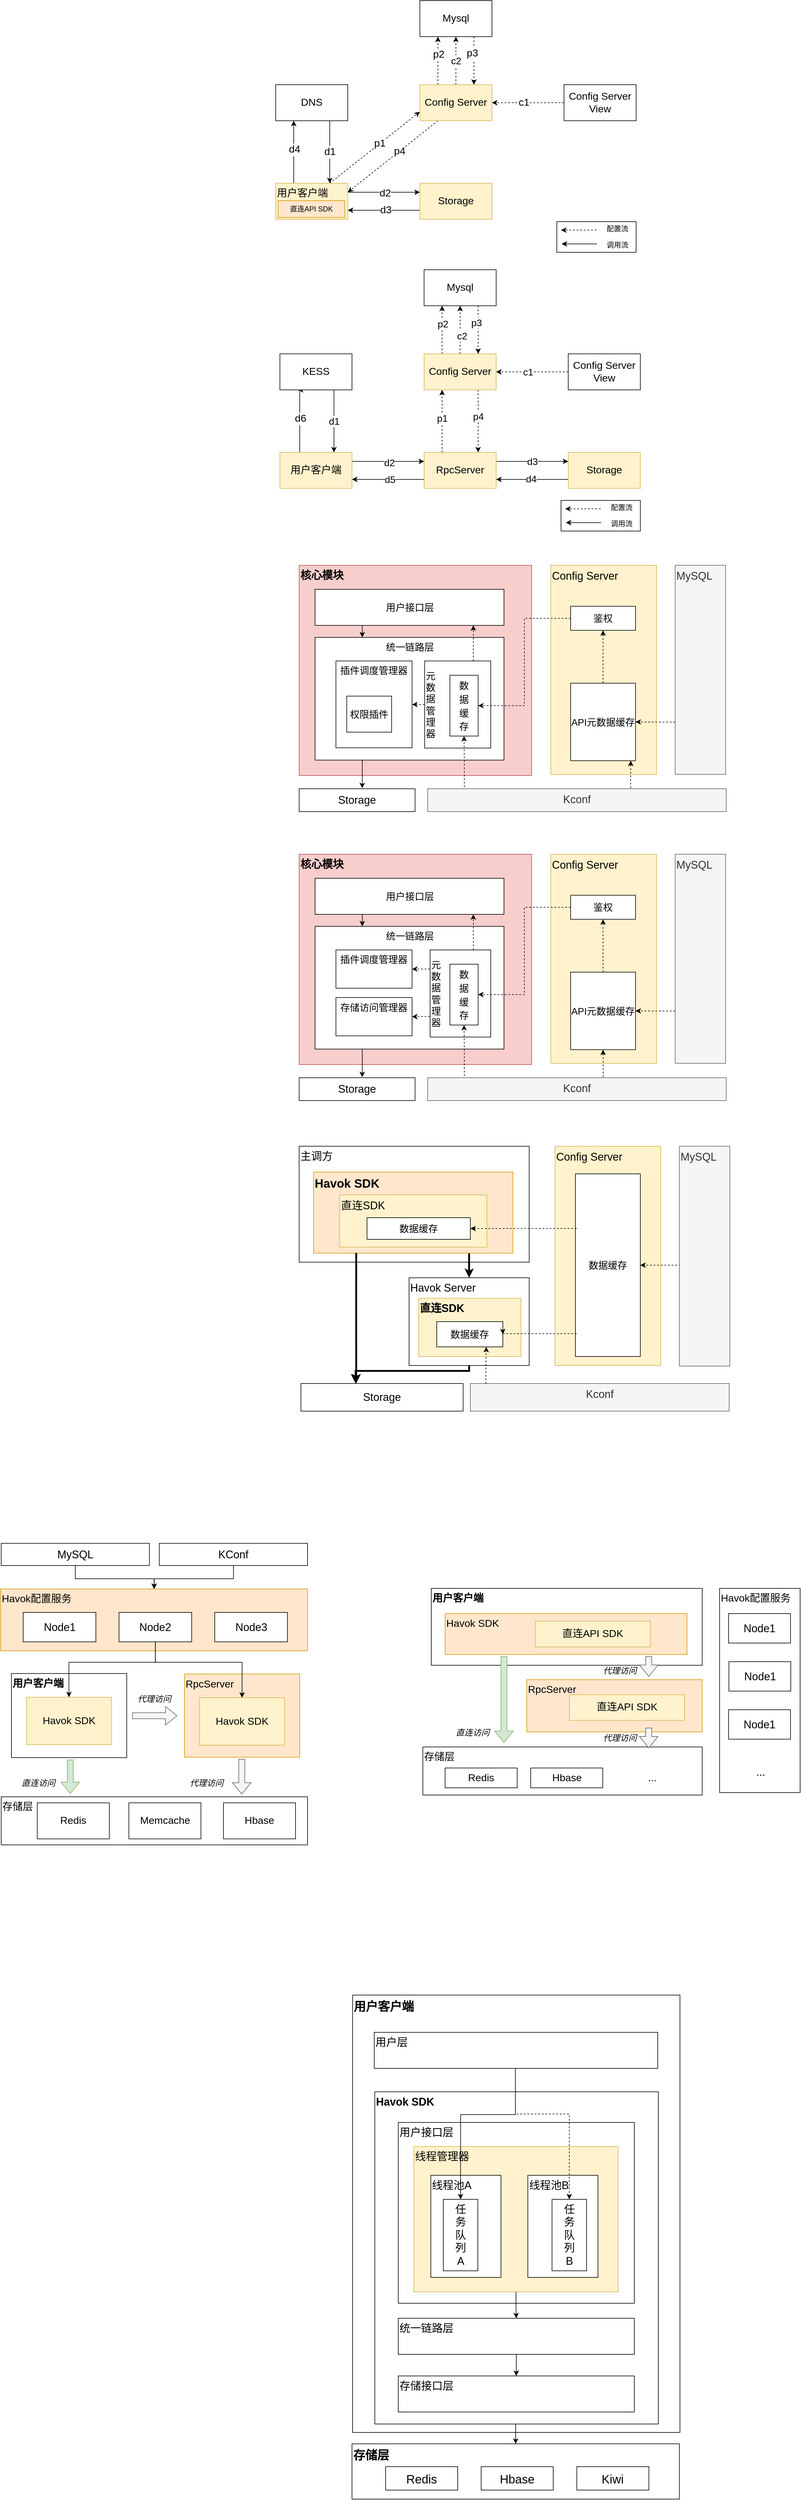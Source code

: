 <mxfile version="17.4.6" type="github">
  <diagram id="6a731a19-8d31-9384-78a2-239565b7b9f0" name="Page-1">
    <mxGraphModel dx="2327" dy="905" grid="0" gridSize="10" guides="1" tooltips="1" connect="1" arrows="1" fold="1" page="0" pageScale="1" pageWidth="1169" pageHeight="827" background="none" math="0" shadow="0">
      <root>
        <mxCell id="0" />
        <mxCell id="1" parent="0" />
        <mxCell id="6o36U2D6VR-3sPyrgqZQ-185" value="用户客户端" style="rounded=0;whiteSpace=wrap;html=1;fontSize=20;verticalAlign=top;fontStyle=1;align=left;" vertex="1" parent="1">
          <mxGeometry x="134" y="3327" width="545" height="728" as="geometry" />
        </mxCell>
        <mxCell id="6o36U2D6VR-3sPyrgqZQ-184" style="edgeStyle=orthogonalEdgeStyle;rounded=0;orthogonalLoop=1;jettySize=auto;html=1;exitX=0.5;exitY=1;exitDx=0;exitDy=0;entryX=0.5;entryY=0;entryDx=0;entryDy=0;fontSize=18;strokeWidth=1;" edge="1" parent="1" source="6o36U2D6VR-3sPyrgqZQ-182" target="6o36U2D6VR-3sPyrgqZQ-183">
          <mxGeometry relative="1" as="geometry" />
        </mxCell>
        <mxCell id="6o36U2D6VR-3sPyrgqZQ-182" value="&lt;b&gt;Havok SDK&lt;/b&gt;" style="rounded=0;whiteSpace=wrap;html=1;fontSize=18;verticalAlign=top;align=left;" vertex="1" parent="1">
          <mxGeometry x="171" y="3488" width="472" height="553" as="geometry" />
        </mxCell>
        <mxCell id="6o36U2D6VR-3sPyrgqZQ-162" value="用户接口层" style="rounded=0;whiteSpace=wrap;html=1;fontSize=18;verticalAlign=top;align=left;" vertex="1" parent="1">
          <mxGeometry x="210" y="3539" width="393" height="301" as="geometry" />
        </mxCell>
        <mxCell id="6o36U2D6VR-3sPyrgqZQ-83" value="主调方" style="rounded=0;whiteSpace=wrap;html=1;fontSize=18;align=left;verticalAlign=top;" vertex="1" parent="1">
          <mxGeometry x="45" y="1914" width="383" height="193" as="geometry" />
        </mxCell>
        <mxCell id="ny1TaBV2R8IBMffitDcm-5" value="" style="rounded=0;whiteSpace=wrap;html=1;" parent="1" vertex="1">
          <mxGeometry x="481" y="839" width="132" height="51" as="geometry" />
        </mxCell>
        <mxCell id="wBIS5orwxucfIh2n_rTm-1786" style="edgeStyle=orthogonalEdgeStyle;rounded=0;orthogonalLoop=1;jettySize=auto;html=1;exitX=0.25;exitY=0;exitDx=0;exitDy=0;entryX=0.25;entryY=1;entryDx=0;entryDy=0;fontSize=17;" parent="1" source="wBIS5orwxucfIh2n_rTm-1779" target="wBIS5orwxucfIh2n_rTm-1780" edge="1">
          <mxGeometry relative="1" as="geometry" />
        </mxCell>
        <mxCell id="wBIS5orwxucfIh2n_rTm-1798" value="d4" style="edgeLabel;html=1;align=center;verticalAlign=middle;resizable=0;points=[];fontSize=17;" parent="wBIS5orwxucfIh2n_rTm-1786" vertex="1" connectable="0">
          <mxGeometry x="0.077" y="-1" relative="1" as="geometry">
            <mxPoint as="offset" />
          </mxGeometry>
        </mxCell>
        <mxCell id="wBIS5orwxucfIh2n_rTm-1788" style="edgeStyle=orthogonalEdgeStyle;rounded=0;orthogonalLoop=1;jettySize=auto;html=1;exitX=1;exitY=0.25;exitDx=0;exitDy=0;entryX=0;entryY=0.25;entryDx=0;entryDy=0;fontSize=17;" parent="1" source="wBIS5orwxucfIh2n_rTm-1779" target="wBIS5orwxucfIh2n_rTm-1782" edge="1">
          <mxGeometry relative="1" as="geometry" />
        </mxCell>
        <mxCell id="wBIS5orwxucfIh2n_rTm-1804" value="d2" style="edgeLabel;html=1;align=center;verticalAlign=middle;resizable=0;points=[];fontSize=17;" parent="wBIS5orwxucfIh2n_rTm-1788" vertex="1" connectable="0">
          <mxGeometry x="0.033" y="-2" relative="1" as="geometry">
            <mxPoint as="offset" />
          </mxGeometry>
        </mxCell>
        <mxCell id="wBIS5orwxucfIh2n_rTm-1790" style="rounded=0;orthogonalLoop=1;jettySize=auto;html=1;exitX=0.75;exitY=0;exitDx=0;exitDy=0;entryX=0;entryY=0.75;entryDx=0;entryDy=0;fontSize=17;dashed=1;" parent="1" source="wBIS5orwxucfIh2n_rTm-1779" target="wBIS5orwxucfIh2n_rTm-1781" edge="1">
          <mxGeometry relative="1" as="geometry" />
        </mxCell>
        <mxCell id="wBIS5orwxucfIh2n_rTm-1799" value="p1" style="edgeLabel;html=1;align=center;verticalAlign=middle;resizable=0;points=[];fontSize=17;" parent="wBIS5orwxucfIh2n_rTm-1790" vertex="1" connectable="0">
          <mxGeometry x="0.108" relative="1" as="geometry">
            <mxPoint as="offset" />
          </mxGeometry>
        </mxCell>
        <mxCell id="wBIS5orwxucfIh2n_rTm-1779" value="用户客户端" style="rounded=0;whiteSpace=wrap;html=1;fontSize=17;fillColor=#fff2cc;strokeColor=#d6b656;verticalAlign=top;align=left;" parent="1" vertex="1">
          <mxGeometry x="6" y="311" width="120" height="60" as="geometry" />
        </mxCell>
        <mxCell id="wBIS5orwxucfIh2n_rTm-1793" value="d1" style="edgeStyle=none;rounded=0;orthogonalLoop=1;jettySize=auto;html=1;exitX=0.75;exitY=1;exitDx=0;exitDy=0;entryX=0.75;entryY=0;entryDx=0;entryDy=0;fontSize=17;" parent="1" source="wBIS5orwxucfIh2n_rTm-1780" target="wBIS5orwxucfIh2n_rTm-1779" edge="1">
          <mxGeometry relative="1" as="geometry" />
        </mxCell>
        <mxCell id="wBIS5orwxucfIh2n_rTm-1780" value="DNS" style="rounded=0;whiteSpace=wrap;html=1;fontSize=17;" parent="1" vertex="1">
          <mxGeometry x="6" y="147" width="120" height="60" as="geometry" />
        </mxCell>
        <mxCell id="wBIS5orwxucfIh2n_rTm-1791" style="edgeStyle=none;rounded=0;orthogonalLoop=1;jettySize=auto;html=1;exitX=0.25;exitY=1;exitDx=0;exitDy=0;entryX=1;entryY=0.25;entryDx=0;entryDy=0;fontSize=17;dashed=1;" parent="1" source="wBIS5orwxucfIh2n_rTm-1781" target="wBIS5orwxucfIh2n_rTm-1779" edge="1">
          <mxGeometry relative="1" as="geometry" />
        </mxCell>
        <mxCell id="wBIS5orwxucfIh2n_rTm-1803" value="p4" style="edgeLabel;html=1;align=center;verticalAlign=middle;resizable=0;points=[];fontSize=17;" parent="wBIS5orwxucfIh2n_rTm-1791" vertex="1" connectable="0">
          <mxGeometry x="-0.137" relative="1" as="geometry">
            <mxPoint y="-1" as="offset" />
          </mxGeometry>
        </mxCell>
        <mxCell id="wBIS5orwxucfIh2n_rTm-1794" style="edgeStyle=none;rounded=0;orthogonalLoop=1;jettySize=auto;html=1;exitX=0.25;exitY=0;exitDx=0;exitDy=0;entryX=0.25;entryY=1;entryDx=0;entryDy=0;fontSize=17;dashed=1;" parent="1" source="wBIS5orwxucfIh2n_rTm-1781" target="wBIS5orwxucfIh2n_rTm-1784" edge="1">
          <mxGeometry relative="1" as="geometry" />
        </mxCell>
        <mxCell id="wBIS5orwxucfIh2n_rTm-1801" value="p2" style="edgeLabel;html=1;align=center;verticalAlign=middle;resizable=0;points=[];fontSize=17;" parent="wBIS5orwxucfIh2n_rTm-1794" vertex="1" connectable="0">
          <mxGeometry x="0.25" y="-1" relative="1" as="geometry">
            <mxPoint as="offset" />
          </mxGeometry>
        </mxCell>
        <mxCell id="ny1TaBV2R8IBMffitDcm-15" value="c2" style="edgeStyle=orthogonalEdgeStyle;rounded=0;orthogonalLoop=1;jettySize=auto;html=1;entryX=0.5;entryY=1;entryDx=0;entryDy=0;dashed=1;fontSize=16;strokeColor=#000000;" parent="1" source="wBIS5orwxucfIh2n_rTm-1781" target="wBIS5orwxucfIh2n_rTm-1784" edge="1">
          <mxGeometry relative="1" as="geometry">
            <Array as="points">
              <mxPoint x="306" y="99" />
              <mxPoint x="306" y="99" />
            </Array>
          </mxGeometry>
        </mxCell>
        <mxCell id="wBIS5orwxucfIh2n_rTm-1781" value="Config Server" style="rounded=0;whiteSpace=wrap;html=1;fontSize=17;fillColor=#fff2cc;strokeColor=#d6b656;" parent="1" vertex="1">
          <mxGeometry x="246" y="147" width="120" height="60" as="geometry" />
        </mxCell>
        <mxCell id="wBIS5orwxucfIh2n_rTm-1789" style="edgeStyle=orthogonalEdgeStyle;rounded=0;orthogonalLoop=1;jettySize=auto;html=1;exitX=0;exitY=0.75;exitDx=0;exitDy=0;entryX=1;entryY=0.75;entryDx=0;entryDy=0;fontSize=17;" parent="1" source="wBIS5orwxucfIh2n_rTm-1782" target="wBIS5orwxucfIh2n_rTm-1779" edge="1">
          <mxGeometry relative="1" as="geometry" />
        </mxCell>
        <mxCell id="wBIS5orwxucfIh2n_rTm-1805" value="d3" style="edgeLabel;html=1;align=center;verticalAlign=middle;resizable=0;points=[];fontSize=17;" parent="wBIS5orwxucfIh2n_rTm-1789" vertex="1" connectable="0">
          <mxGeometry x="-0.05" relative="1" as="geometry">
            <mxPoint as="offset" />
          </mxGeometry>
        </mxCell>
        <mxCell id="wBIS5orwxucfIh2n_rTm-1782" value="Storage" style="rounded=0;whiteSpace=wrap;html=1;fontSize=17;fillColor=#fff2cc;strokeColor=#d6b656;" parent="1" vertex="1">
          <mxGeometry x="246" y="311" width="120" height="60" as="geometry" />
        </mxCell>
        <mxCell id="wBIS5orwxucfIh2n_rTm-1797" style="edgeStyle=none;rounded=0;orthogonalLoop=1;jettySize=auto;html=1;exitX=0;exitY=0.5;exitDx=0;exitDy=0;entryX=1;entryY=0.5;entryDx=0;entryDy=0;fontSize=17;dashed=1;" parent="1" source="wBIS5orwxucfIh2n_rTm-1783" target="wBIS5orwxucfIh2n_rTm-1781" edge="1">
          <mxGeometry relative="1" as="geometry" />
        </mxCell>
        <mxCell id="wBIS5orwxucfIh2n_rTm-1807" value="c1" style="edgeLabel;html=1;align=center;verticalAlign=middle;resizable=0;points=[];fontSize=17;" parent="wBIS5orwxucfIh2n_rTm-1797" vertex="1" connectable="0">
          <mxGeometry x="0.117" relative="1" as="geometry">
            <mxPoint as="offset" />
          </mxGeometry>
        </mxCell>
        <mxCell id="wBIS5orwxucfIh2n_rTm-1783" value="Config Server View" style="rounded=0;whiteSpace=wrap;html=1;fontSize=17;" parent="1" vertex="1">
          <mxGeometry x="486" y="147" width="120" height="60" as="geometry" />
        </mxCell>
        <mxCell id="wBIS5orwxucfIh2n_rTm-1795" style="edgeStyle=none;rounded=0;orthogonalLoop=1;jettySize=auto;html=1;exitX=0.75;exitY=1;exitDx=0;exitDy=0;entryX=0.75;entryY=0;entryDx=0;entryDy=0;fontSize=17;dashed=1;" parent="1" source="wBIS5orwxucfIh2n_rTm-1784" target="wBIS5orwxucfIh2n_rTm-1781" edge="1">
          <mxGeometry relative="1" as="geometry" />
        </mxCell>
        <mxCell id="wBIS5orwxucfIh2n_rTm-1802" value="p3" style="edgeLabel;html=1;align=center;verticalAlign=middle;resizable=0;points=[];fontSize=17;" parent="wBIS5orwxucfIh2n_rTm-1795" vertex="1" connectable="0">
          <mxGeometry x="-0.3" y="-3" relative="1" as="geometry">
            <mxPoint as="offset" />
          </mxGeometry>
        </mxCell>
        <mxCell id="wBIS5orwxucfIh2n_rTm-1784" value="Mysql" style="rounded=0;whiteSpace=wrap;html=1;fontSize=17;" parent="1" vertex="1">
          <mxGeometry x="246" y="7" width="120" height="60" as="geometry" />
        </mxCell>
        <mxCell id="wBIS5orwxucfIh2n_rTm-1808" style="edgeStyle=orthogonalEdgeStyle;rounded=0;orthogonalLoop=1;jettySize=auto;html=1;exitX=0.25;exitY=0;exitDx=0;exitDy=0;entryX=0.25;entryY=1;entryDx=0;entryDy=0;fontSize=17;" parent="1" source="wBIS5orwxucfIh2n_rTm-1814" target="wBIS5orwxucfIh2n_rTm-1816" edge="1">
          <mxGeometry relative="1" as="geometry">
            <Array as="points">
              <mxPoint x="46" y="759" />
              <mxPoint x="46" y="655" />
            </Array>
          </mxGeometry>
        </mxCell>
        <mxCell id="wBIS5orwxucfIh2n_rTm-1809" value="d6" style="edgeLabel;html=1;align=center;verticalAlign=middle;resizable=0;points=[];fontSize=17;" parent="wBIS5orwxucfIh2n_rTm-1808" vertex="1" connectable="0">
          <mxGeometry x="0.077" y="-1" relative="1" as="geometry">
            <mxPoint as="offset" />
          </mxGeometry>
        </mxCell>
        <mxCell id="wBIS5orwxucfIh2n_rTm-1810" style="edgeStyle=orthogonalEdgeStyle;rounded=0;orthogonalLoop=1;jettySize=auto;html=1;exitX=1;exitY=0.25;exitDx=0;exitDy=0;entryX=0;entryY=0.25;entryDx=0;entryDy=0;fontSize=17;" parent="1" source="wBIS5orwxucfIh2n_rTm-1814" target="wBIS5orwxucfIh2n_rTm-1824" edge="1">
          <mxGeometry relative="1" as="geometry" />
        </mxCell>
        <mxCell id="wBIS5orwxucfIh2n_rTm-1811" value="d2" style="edgeLabel;html=1;align=center;verticalAlign=middle;resizable=0;points=[];fontSize=16;" parent="wBIS5orwxucfIh2n_rTm-1810" vertex="1" connectable="0">
          <mxGeometry x="0.033" y="-2" relative="1" as="geometry">
            <mxPoint as="offset" />
          </mxGeometry>
        </mxCell>
        <mxCell id="wBIS5orwxucfIh2n_rTm-1812" style="rounded=0;orthogonalLoop=1;jettySize=auto;html=1;exitX=0.25;exitY=0;exitDx=0;exitDy=0;entryX=0.25;entryY=1;entryDx=0;entryDy=0;fontSize=17;dashed=1;" parent="1" source="wBIS5orwxucfIh2n_rTm-1824" target="wBIS5orwxucfIh2n_rTm-1821" edge="1">
          <mxGeometry relative="1" as="geometry" />
        </mxCell>
        <mxCell id="wBIS5orwxucfIh2n_rTm-1813" value="p1" style="edgeLabel;html=1;align=center;verticalAlign=middle;resizable=0;points=[];fontSize=16;" parent="wBIS5orwxucfIh2n_rTm-1812" vertex="1" connectable="0">
          <mxGeometry x="0.108" relative="1" as="geometry">
            <mxPoint as="offset" />
          </mxGeometry>
        </mxCell>
        <mxCell id="wBIS5orwxucfIh2n_rTm-1814" value="用户客户端" style="rounded=0;whiteSpace=wrap;html=1;fontSize=17;fillColor=#fff2cc;strokeColor=#d6b656;" parent="1" vertex="1">
          <mxGeometry x="13" y="759" width="120" height="60" as="geometry" />
        </mxCell>
        <mxCell id="wBIS5orwxucfIh2n_rTm-1815" value="d1" style="edgeStyle=none;rounded=0;orthogonalLoop=1;jettySize=auto;html=1;exitX=0.75;exitY=1;exitDx=0;exitDy=0;entryX=0.75;entryY=0;entryDx=0;entryDy=0;fontSize=16;" parent="1" source="wBIS5orwxucfIh2n_rTm-1816" target="wBIS5orwxucfIh2n_rTm-1814" edge="1">
          <mxGeometry relative="1" as="geometry" />
        </mxCell>
        <mxCell id="wBIS5orwxucfIh2n_rTm-1816" value="KESS" style="rounded=0;whiteSpace=wrap;html=1;fontSize=17;" parent="1" vertex="1">
          <mxGeometry x="13" y="595" width="120" height="60" as="geometry" />
        </mxCell>
        <mxCell id="wBIS5orwxucfIh2n_rTm-1817" style="edgeStyle=none;rounded=0;orthogonalLoop=1;jettySize=auto;html=1;exitX=0.75;exitY=1;exitDx=0;exitDy=0;entryX=0.75;entryY=0;entryDx=0;entryDy=0;fontSize=17;dashed=1;" parent="1" source="wBIS5orwxucfIh2n_rTm-1821" target="wBIS5orwxucfIh2n_rTm-1824" edge="1">
          <mxGeometry relative="1" as="geometry" />
        </mxCell>
        <mxCell id="wBIS5orwxucfIh2n_rTm-1818" value="p4" style="edgeLabel;html=1;align=center;verticalAlign=middle;resizable=0;points=[];fontSize=16;" parent="wBIS5orwxucfIh2n_rTm-1817" vertex="1" connectable="0">
          <mxGeometry x="-0.137" relative="1" as="geometry">
            <mxPoint y="-1" as="offset" />
          </mxGeometry>
        </mxCell>
        <mxCell id="wBIS5orwxucfIh2n_rTm-1819" style="edgeStyle=none;rounded=0;orthogonalLoop=1;jettySize=auto;html=1;exitX=0.25;exitY=0;exitDx=0;exitDy=0;entryX=0.25;entryY=1;entryDx=0;entryDy=0;fontSize=17;fillColor=#0050ef;strokeColor=#000000;dashed=1;" parent="1" source="wBIS5orwxucfIh2n_rTm-1821" target="wBIS5orwxucfIh2n_rTm-1830" edge="1">
          <mxGeometry relative="1" as="geometry" />
        </mxCell>
        <mxCell id="wBIS5orwxucfIh2n_rTm-1820" value="p2" style="edgeLabel;html=1;align=center;verticalAlign=middle;resizable=0;points=[];fontSize=16;" parent="wBIS5orwxucfIh2n_rTm-1819" vertex="1" connectable="0">
          <mxGeometry x="0.25" y="-1" relative="1" as="geometry">
            <mxPoint as="offset" />
          </mxGeometry>
        </mxCell>
        <mxCell id="ny1TaBV2R8IBMffitDcm-13" style="edgeStyle=orthogonalEdgeStyle;rounded=0;orthogonalLoop=1;jettySize=auto;html=1;entryX=0.5;entryY=1;entryDx=0;entryDy=0;dashed=1;fontSize=16;strokeColor=#000000;" parent="1" source="wBIS5orwxucfIh2n_rTm-1821" target="wBIS5orwxucfIh2n_rTm-1830" edge="1">
          <mxGeometry relative="1" as="geometry" />
        </mxCell>
        <mxCell id="ny1TaBV2R8IBMffitDcm-14" value="c2" style="edgeLabel;html=1;align=center;verticalAlign=middle;resizable=0;points=[];fontSize=16;" parent="ny1TaBV2R8IBMffitDcm-13" vertex="1" connectable="0">
          <mxGeometry x="-0.212" y="-3" relative="1" as="geometry">
            <mxPoint y="1" as="offset" />
          </mxGeometry>
        </mxCell>
        <mxCell id="wBIS5orwxucfIh2n_rTm-1821" value="Config Server" style="rounded=0;whiteSpace=wrap;html=1;fontSize=17;fillColor=#fff2cc;strokeColor=#d6b656;" parent="1" vertex="1">
          <mxGeometry x="253" y="595" width="120" height="60" as="geometry" />
        </mxCell>
        <mxCell id="wBIS5orwxucfIh2n_rTm-1822" style="edgeStyle=orthogonalEdgeStyle;rounded=0;orthogonalLoop=1;jettySize=auto;html=1;exitX=0;exitY=0.75;exitDx=0;exitDy=0;entryX=1;entryY=0.75;entryDx=0;entryDy=0;fontSize=17;" parent="1" source="wBIS5orwxucfIh2n_rTm-1824" target="wBIS5orwxucfIh2n_rTm-1814" edge="1">
          <mxGeometry relative="1" as="geometry" />
        </mxCell>
        <mxCell id="wBIS5orwxucfIh2n_rTm-1823" value="d5" style="edgeLabel;html=1;align=center;verticalAlign=middle;resizable=0;points=[];fontSize=16;" parent="wBIS5orwxucfIh2n_rTm-1822" vertex="1" connectable="0">
          <mxGeometry x="-0.05" relative="1" as="geometry">
            <mxPoint as="offset" />
          </mxGeometry>
        </mxCell>
        <mxCell id="wBIS5orwxucfIh2n_rTm-1832" value="d3" style="edgeStyle=none;rounded=0;orthogonalLoop=1;jettySize=auto;html=1;exitX=1;exitY=0.25;exitDx=0;exitDy=0;entryX=0;entryY=0.25;entryDx=0;entryDy=0;fontSize=16;" parent="1" source="wBIS5orwxucfIh2n_rTm-1824" target="wBIS5orwxucfIh2n_rTm-1831" edge="1">
          <mxGeometry relative="1" as="geometry" />
        </mxCell>
        <mxCell id="wBIS5orwxucfIh2n_rTm-1824" value="RpcServer" style="rounded=0;whiteSpace=wrap;html=1;fontSize=17;fillColor=#fff2cc;strokeColor=#d6b656;" parent="1" vertex="1">
          <mxGeometry x="253" y="759" width="120" height="60" as="geometry" />
        </mxCell>
        <mxCell id="wBIS5orwxucfIh2n_rTm-1825" style="edgeStyle=none;rounded=0;orthogonalLoop=1;jettySize=auto;html=1;exitX=0;exitY=0.5;exitDx=0;exitDy=0;entryX=1;entryY=0.5;entryDx=0;entryDy=0;fontSize=17;dashed=1;" parent="1" source="wBIS5orwxucfIh2n_rTm-1827" target="wBIS5orwxucfIh2n_rTm-1821" edge="1">
          <mxGeometry relative="1" as="geometry" />
        </mxCell>
        <mxCell id="wBIS5orwxucfIh2n_rTm-1826" value="c1" style="edgeLabel;html=1;align=center;verticalAlign=middle;resizable=0;points=[];fontSize=16;" parent="wBIS5orwxucfIh2n_rTm-1825" vertex="1" connectable="0">
          <mxGeometry x="0.117" relative="1" as="geometry">
            <mxPoint as="offset" />
          </mxGeometry>
        </mxCell>
        <mxCell id="wBIS5orwxucfIh2n_rTm-1827" value="Config Server View" style="rounded=0;whiteSpace=wrap;html=1;fontSize=17;" parent="1" vertex="1">
          <mxGeometry x="493" y="595" width="120" height="60" as="geometry" />
        </mxCell>
        <mxCell id="wBIS5orwxucfIh2n_rTm-1828" style="edgeStyle=none;rounded=0;orthogonalLoop=1;jettySize=auto;html=1;exitX=0.75;exitY=1;exitDx=0;exitDy=0;entryX=0.75;entryY=0;entryDx=0;entryDy=0;fontSize=17;dashed=1;" parent="1" source="wBIS5orwxucfIh2n_rTm-1830" target="wBIS5orwxucfIh2n_rTm-1821" edge="1">
          <mxGeometry relative="1" as="geometry" />
        </mxCell>
        <mxCell id="wBIS5orwxucfIh2n_rTm-1829" value="p3" style="edgeLabel;html=1;align=center;verticalAlign=middle;resizable=0;points=[];fontSize=16;" parent="wBIS5orwxucfIh2n_rTm-1828" vertex="1" connectable="0">
          <mxGeometry x="-0.3" y="-3" relative="1" as="geometry">
            <mxPoint as="offset" />
          </mxGeometry>
        </mxCell>
        <mxCell id="wBIS5orwxucfIh2n_rTm-1830" value="Mysql" style="rounded=0;whiteSpace=wrap;html=1;fontSize=17;" parent="1" vertex="1">
          <mxGeometry x="253" y="455" width="120" height="60" as="geometry" />
        </mxCell>
        <mxCell id="wBIS5orwxucfIh2n_rTm-1833" style="edgeStyle=none;rounded=0;orthogonalLoop=1;jettySize=auto;html=1;exitX=0;exitY=0.75;exitDx=0;exitDy=0;entryX=1;entryY=0.75;entryDx=0;entryDy=0;fontSize=17;" parent="1" source="wBIS5orwxucfIh2n_rTm-1831" target="wBIS5orwxucfIh2n_rTm-1824" edge="1">
          <mxGeometry relative="1" as="geometry" />
        </mxCell>
        <mxCell id="ny1TaBV2R8IBMffitDcm-11" value="4" style="edgeLabel;html=1;align=center;verticalAlign=middle;resizable=0;points=[];" parent="wBIS5orwxucfIh2n_rTm-1833" vertex="1" connectable="0">
          <mxGeometry x="-0.017" y="-1" relative="1" as="geometry">
            <mxPoint as="offset" />
          </mxGeometry>
        </mxCell>
        <mxCell id="ny1TaBV2R8IBMffitDcm-12" value="&lt;font style=&quot;font-size: 16px&quot;&gt;d4&lt;/font&gt;" style="edgeLabel;html=1;align=center;verticalAlign=middle;resizable=0;points=[];" parent="wBIS5orwxucfIh2n_rTm-1833" vertex="1" connectable="0">
          <mxGeometry x="0.033" y="-1" relative="1" as="geometry">
            <mxPoint as="offset" />
          </mxGeometry>
        </mxCell>
        <mxCell id="wBIS5orwxucfIh2n_rTm-1831" value="Storage" style="rounded=0;whiteSpace=wrap;html=1;fontSize=17;fillColor=#fff2cc;strokeColor=#d6b656;" parent="1" vertex="1">
          <mxGeometry x="493" y="759" width="120" height="60" as="geometry" />
        </mxCell>
        <mxCell id="2zhPAoutdUb0682FN-6X-1" value="直连API SDK" style="rounded=0;whiteSpace=wrap;html=1;fillColor=#ffe6cc;strokeColor=#d79b00;" parent="1" vertex="1">
          <mxGeometry x="10" y="340" width="111" height="28" as="geometry" />
        </mxCell>
        <mxCell id="ny1TaBV2R8IBMffitDcm-1" value="" style="endArrow=classic;html=1;rounded=0;dashed=1;strokeColor=#000000;" parent="1" edge="1">
          <mxGeometry width="50" height="50" relative="1" as="geometry">
            <mxPoint x="547" y="853" as="sourcePoint" />
            <mxPoint x="488" y="853" as="targetPoint" />
          </mxGeometry>
        </mxCell>
        <mxCell id="ny1TaBV2R8IBMffitDcm-2" value="" style="endArrow=classic;html=1;rounded=0;strokeColor=#000000;" parent="1" edge="1">
          <mxGeometry width="50" height="50" relative="1" as="geometry">
            <mxPoint x="548" y="876" as="sourcePoint" />
            <mxPoint x="489" y="876" as="targetPoint" />
          </mxGeometry>
        </mxCell>
        <mxCell id="ny1TaBV2R8IBMffitDcm-3" value="配置流" style="text;html=1;strokeColor=none;fillColor=none;align=center;verticalAlign=middle;whiteSpace=wrap;rounded=0;" parent="1" vertex="1">
          <mxGeometry x="552" y="836" width="60" height="30" as="geometry" />
        </mxCell>
        <mxCell id="ny1TaBV2R8IBMffitDcm-4" value="调用流" style="text;html=1;strokeColor=none;fillColor=none;align=center;verticalAlign=middle;whiteSpace=wrap;rounded=0;" parent="1" vertex="1">
          <mxGeometry x="552" y="863" width="60" height="30" as="geometry" />
        </mxCell>
        <mxCell id="ny1TaBV2R8IBMffitDcm-6" value="" style="rounded=0;whiteSpace=wrap;html=1;" parent="1" vertex="1">
          <mxGeometry x="474" y="375" width="132" height="51" as="geometry" />
        </mxCell>
        <mxCell id="ny1TaBV2R8IBMffitDcm-7" value="" style="endArrow=classic;html=1;rounded=0;dashed=1;strokeColor=#000000;" parent="1" edge="1">
          <mxGeometry width="50" height="50" relative="1" as="geometry">
            <mxPoint x="540" y="389" as="sourcePoint" />
            <mxPoint x="481" y="389" as="targetPoint" />
          </mxGeometry>
        </mxCell>
        <mxCell id="ny1TaBV2R8IBMffitDcm-8" value="" style="endArrow=classic;html=1;rounded=0;strokeColor=#000000;" parent="1" edge="1">
          <mxGeometry width="50" height="50" relative="1" as="geometry">
            <mxPoint x="541" y="412" as="sourcePoint" />
            <mxPoint x="482" y="412" as="targetPoint" />
          </mxGeometry>
        </mxCell>
        <mxCell id="ny1TaBV2R8IBMffitDcm-9" value="配置流" style="text;html=1;strokeColor=none;fillColor=none;align=center;verticalAlign=middle;whiteSpace=wrap;rounded=0;" parent="1" vertex="1">
          <mxGeometry x="545" y="372" width="60" height="30" as="geometry" />
        </mxCell>
        <mxCell id="ny1TaBV2R8IBMffitDcm-10" value="调用流" style="text;html=1;strokeColor=none;fillColor=none;align=center;verticalAlign=middle;whiteSpace=wrap;rounded=0;" parent="1" vertex="1">
          <mxGeometry x="545" y="399" width="60" height="30" as="geometry" />
        </mxCell>
        <mxCell id="6o36U2D6VR-3sPyrgqZQ-1" value="&lt;font style=&quot;font-size: 18px&quot;&gt;Config Server&lt;/font&gt;" style="rounded=0;whiteSpace=wrap;html=1;fontSize=19;verticalAlign=top;fillColor=#fff2cc;strokeColor=#d6b656;align=left;" vertex="1" parent="1">
          <mxGeometry x="464" y="947" width="176" height="348.25" as="geometry" />
        </mxCell>
        <mxCell id="6o36U2D6VR-3sPyrgqZQ-2" value="&lt;font style=&quot;font-size: 16px&quot;&gt;鉴权&lt;/font&gt;" style="rounded=0;whiteSpace=wrap;html=1;fontSize=19;" vertex="1" parent="1">
          <mxGeometry x="497" y="1015.25" width="108" height="40" as="geometry" />
        </mxCell>
        <mxCell id="6o36U2D6VR-3sPyrgqZQ-3" style="edgeStyle=orthogonalEdgeStyle;rounded=0;orthogonalLoop=1;jettySize=auto;html=1;fontSize=18;startArrow=none;startFill=0;endArrow=classic;endFill=1;dashed=1;" edge="1" parent="1" source="6o36U2D6VR-3sPyrgqZQ-4" target="6o36U2D6VR-3sPyrgqZQ-2">
          <mxGeometry relative="1" as="geometry" />
        </mxCell>
        <mxCell id="6o36U2D6VR-3sPyrgqZQ-4" value="&lt;span style=&quot;font-size: 16px&quot;&gt;API元数据缓存&lt;/span&gt;" style="rounded=0;whiteSpace=wrap;html=1;fontSize=19;" vertex="1" parent="1">
          <mxGeometry x="497" y="1143.25" width="108" height="129" as="geometry" />
        </mxCell>
        <mxCell id="6o36U2D6VR-3sPyrgqZQ-5" value="核心模块" style="rounded=0;whiteSpace=wrap;html=1;verticalAlign=top;align=left;fontSize=18;fontStyle=1;fillColor=#f8cecc;strokeColor=#b85450;" vertex="1" parent="1">
          <mxGeometry x="45" y="947" width="387" height="350" as="geometry" />
        </mxCell>
        <mxCell id="6o36U2D6VR-3sPyrgqZQ-30" style="edgeStyle=orthogonalEdgeStyle;rounded=0;orthogonalLoop=1;jettySize=auto;html=1;exitX=0.25;exitY=1;exitDx=0;exitDy=0;entryX=0.544;entryY=-0.026;entryDx=0;entryDy=0;entryPerimeter=0;fontSize=18;" edge="1" parent="1" source="6o36U2D6VR-3sPyrgqZQ-6" target="6o36U2D6VR-3sPyrgqZQ-25">
          <mxGeometry relative="1" as="geometry" />
        </mxCell>
        <mxCell id="6o36U2D6VR-3sPyrgqZQ-6" value="统一链路层" style="rounded=0;whiteSpace=wrap;html=1;verticalAlign=top;fontSize=16;" vertex="1" parent="1">
          <mxGeometry x="71.5" y="1067" width="314.5" height="204.25" as="geometry" />
        </mxCell>
        <mxCell id="6o36U2D6VR-3sPyrgqZQ-27" style="edgeStyle=orthogonalEdgeStyle;rounded=0;orthogonalLoop=1;jettySize=auto;html=1;exitX=0.25;exitY=1;exitDx=0;exitDy=0;entryX=0.25;entryY=0;entryDx=0;entryDy=0;" edge="1" parent="1" source="6o36U2D6VR-3sPyrgqZQ-7" target="6o36U2D6VR-3sPyrgqZQ-6">
          <mxGeometry relative="1" as="geometry" />
        </mxCell>
        <mxCell id="6o36U2D6VR-3sPyrgqZQ-7" value="用户接口层" style="rounded=0;whiteSpace=wrap;html=1;fontSize=16;" vertex="1" parent="1">
          <mxGeometry x="71.5" y="987" width="314.5" height="60" as="geometry" />
        </mxCell>
        <mxCell id="6o36U2D6VR-3sPyrgqZQ-8" style="edgeStyle=orthogonalEdgeStyle;rounded=0;orthogonalLoop=1;jettySize=auto;html=1;fontSize=16;startArrow=none;startFill=0;endArrow=classic;endFill=1;dashed=1;" edge="1" parent="1" source="6o36U2D6VR-3sPyrgqZQ-9" target="6o36U2D6VR-3sPyrgqZQ-7">
          <mxGeometry relative="1" as="geometry">
            <Array as="points">
              <mxPoint x="335" y="1064.25" />
              <mxPoint x="335" y="1064.25" />
            </Array>
          </mxGeometry>
        </mxCell>
        <mxCell id="6o36U2D6VR-3sPyrgqZQ-24" style="edgeStyle=orthogonalEdgeStyle;rounded=0;orthogonalLoop=1;jettySize=auto;html=1;exitX=0;exitY=0.5;exitDx=0;exitDy=0;entryX=1;entryY=0.5;entryDx=0;entryDy=0;dashed=1;" edge="1" parent="1" source="6o36U2D6VR-3sPyrgqZQ-9" target="6o36U2D6VR-3sPyrgqZQ-10">
          <mxGeometry relative="1" as="geometry" />
        </mxCell>
        <mxCell id="6o36U2D6VR-3sPyrgqZQ-9" value="&lt;font style=&quot;font-size: 16px;&quot;&gt;元&lt;br style=&quot;font-size: 16px;&quot;&gt;数&lt;br style=&quot;font-size: 16px;&quot;&gt;据&lt;br style=&quot;font-size: 16px;&quot;&gt;管&lt;br style=&quot;font-size: 16px;&quot;&gt;理&lt;br style=&quot;font-size: 16px;&quot;&gt;器&lt;/font&gt;" style="rounded=0;whiteSpace=wrap;html=1;fontSize=16;align=left;" vertex="1" parent="1">
          <mxGeometry x="254" y="1106.25" width="110" height="145" as="geometry" />
        </mxCell>
        <mxCell id="6o36U2D6VR-3sPyrgqZQ-10" value="&lt;font style=&quot;font-size: 16px;&quot;&gt;插件调度管理器&lt;/font&gt;" style="rounded=0;whiteSpace=wrap;html=1;fontSize=16;verticalAlign=top;" vertex="1" parent="1">
          <mxGeometry x="106.25" y="1106.25" width="126.75" height="144.5" as="geometry" />
        </mxCell>
        <mxCell id="6o36U2D6VR-3sPyrgqZQ-11" value="&lt;font style=&quot;font-size: 16px;&quot;&gt;权限插件&lt;/font&gt;" style="rounded=0;whiteSpace=wrap;html=1;fontSize=16;" vertex="1" parent="1">
          <mxGeometry x="124.25" y="1164.75" width="74.75" height="60" as="geometry" />
        </mxCell>
        <mxCell id="6o36U2D6VR-3sPyrgqZQ-16" style="edgeStyle=orthogonalEdgeStyle;rounded=0;orthogonalLoop=1;jettySize=auto;html=1;exitX=0;exitY=0.75;exitDx=0;exitDy=0;entryX=1;entryY=0.5;entryDx=0;entryDy=0;dashed=1;" edge="1" parent="1" source="6o36U2D6VR-3sPyrgqZQ-15" target="6o36U2D6VR-3sPyrgqZQ-4">
          <mxGeometry relative="1" as="geometry" />
        </mxCell>
        <mxCell id="6o36U2D6VR-3sPyrgqZQ-15" value="&lt;span style=&quot;font-size: 18px&quot;&gt;MySQL&lt;/span&gt;" style="rounded=0;whiteSpace=wrap;html=1;fontSize=19;verticalAlign=top;fillColor=#f5f5f5;strokeColor=#666666;fontColor=#333333;align=left;" vertex="1" parent="1">
          <mxGeometry x="671" y="947" width="84" height="348" as="geometry" />
        </mxCell>
        <mxCell id="6o36U2D6VR-3sPyrgqZQ-21" style="edgeStyle=orthogonalEdgeStyle;rounded=0;orthogonalLoop=1;jettySize=auto;html=1;exitX=0.08;exitY=0;exitDx=0;exitDy=0;dashed=1;exitPerimeter=0;entryX=0.5;entryY=1;entryDx=0;entryDy=0;" edge="1" parent="1" source="6o36U2D6VR-3sPyrgqZQ-18" target="6o36U2D6VR-3sPyrgqZQ-23">
          <mxGeometry relative="1" as="geometry">
            <Array as="points">
              <mxPoint x="320" y="1319" />
              <mxPoint x="320" y="1275" />
            </Array>
          </mxGeometry>
        </mxCell>
        <mxCell id="6o36U2D6VR-3sPyrgqZQ-22" style="edgeStyle=orthogonalEdgeStyle;rounded=0;orthogonalLoop=1;jettySize=auto;html=1;exitX=0.75;exitY=0;exitDx=0;exitDy=0;dashed=1;" edge="1" parent="1" source="6o36U2D6VR-3sPyrgqZQ-18" target="6o36U2D6VR-3sPyrgqZQ-4">
          <mxGeometry relative="1" as="geometry">
            <Array as="points">
              <mxPoint x="597" y="1337" />
            </Array>
          </mxGeometry>
        </mxCell>
        <mxCell id="6o36U2D6VR-3sPyrgqZQ-18" value="&lt;span style=&quot;font-size: 18px&quot;&gt;Kconf&lt;/span&gt;" style="rounded=0;whiteSpace=wrap;html=1;fontSize=19;verticalAlign=top;fillColor=#f5f5f5;strokeColor=#666666;fontColor=#333333;" vertex="1" parent="1">
          <mxGeometry x="259" y="1319" width="497" height="38" as="geometry" />
        </mxCell>
        <mxCell id="6o36U2D6VR-3sPyrgqZQ-23" value="&lt;span style=&quot;font-size: 16px&quot;&gt;数&lt;br&gt;据&lt;br&gt;缓&lt;br&gt;存&lt;/span&gt;" style="rounded=0;whiteSpace=wrap;html=1;fontSize=19;" vertex="1" parent="1">
          <mxGeometry x="296" y="1130" width="47" height="101.25" as="geometry" />
        </mxCell>
        <mxCell id="6o36U2D6VR-3sPyrgqZQ-25" value="&lt;font style=&quot;font-size: 18px&quot;&gt;Storage&lt;/font&gt;" style="rounded=0;whiteSpace=wrap;html=1;" vertex="1" parent="1">
          <mxGeometry x="45" y="1319" width="193" height="38" as="geometry" />
        </mxCell>
        <mxCell id="6o36U2D6VR-3sPyrgqZQ-31" style="edgeStyle=orthogonalEdgeStyle;rounded=0;orthogonalLoop=1;jettySize=auto;html=1;entryX=1;entryY=0.5;entryDx=0;entryDy=0;dashed=1;fontSize=18;" edge="1" parent="1" source="6o36U2D6VR-3sPyrgqZQ-2" target="6o36U2D6VR-3sPyrgqZQ-23">
          <mxGeometry relative="1" as="geometry" />
        </mxCell>
        <mxCell id="6o36U2D6VR-3sPyrgqZQ-32" value="&lt;font style=&quot;font-size: 18px&quot;&gt;Config Server&lt;/font&gt;" style="rounded=0;whiteSpace=wrap;html=1;fontSize=19;verticalAlign=top;fillColor=#fff2cc;strokeColor=#d6b656;align=left;" vertex="1" parent="1">
          <mxGeometry x="464" y="1428" width="176" height="348.25" as="geometry" />
        </mxCell>
        <mxCell id="6o36U2D6VR-3sPyrgqZQ-33" value="&lt;font style=&quot;font-size: 16px&quot;&gt;鉴权&lt;/font&gt;" style="rounded=0;whiteSpace=wrap;html=1;fontSize=19;" vertex="1" parent="1">
          <mxGeometry x="497" y="1496.25" width="108" height="40" as="geometry" />
        </mxCell>
        <mxCell id="6o36U2D6VR-3sPyrgqZQ-34" style="edgeStyle=orthogonalEdgeStyle;rounded=0;orthogonalLoop=1;jettySize=auto;html=1;fontSize=18;startArrow=none;startFill=0;endArrow=classic;endFill=1;dashed=1;" edge="1" parent="1" source="6o36U2D6VR-3sPyrgqZQ-35" target="6o36U2D6VR-3sPyrgqZQ-33">
          <mxGeometry relative="1" as="geometry" />
        </mxCell>
        <mxCell id="6o36U2D6VR-3sPyrgqZQ-35" value="&lt;span style=&quot;font-size: 16px&quot;&gt;API元数据缓存&lt;/span&gt;" style="rounded=0;whiteSpace=wrap;html=1;fontSize=19;" vertex="1" parent="1">
          <mxGeometry x="497" y="1624.25" width="108" height="129" as="geometry" />
        </mxCell>
        <mxCell id="6o36U2D6VR-3sPyrgqZQ-36" value="核心模块" style="rounded=0;whiteSpace=wrap;html=1;verticalAlign=top;align=left;fontSize=18;fontStyle=1;fillColor=#f8cecc;strokeColor=#b85450;" vertex="1" parent="1">
          <mxGeometry x="45" y="1428" width="387" height="350" as="geometry" />
        </mxCell>
        <mxCell id="6o36U2D6VR-3sPyrgqZQ-37" style="edgeStyle=orthogonalEdgeStyle;rounded=0;orthogonalLoop=1;jettySize=auto;html=1;exitX=0.25;exitY=1;exitDx=0;exitDy=0;entryX=0.544;entryY=-0.026;entryDx=0;entryDy=0;entryPerimeter=0;fontSize=18;" edge="1" parent="1" source="6o36U2D6VR-3sPyrgqZQ-38" target="6o36U2D6VR-3sPyrgqZQ-52">
          <mxGeometry relative="1" as="geometry" />
        </mxCell>
        <mxCell id="6o36U2D6VR-3sPyrgqZQ-38" value="统一链路层" style="rounded=0;whiteSpace=wrap;html=1;verticalAlign=top;fontSize=16;" vertex="1" parent="1">
          <mxGeometry x="71.5" y="1548" width="314.5" height="204.25" as="geometry" />
        </mxCell>
        <mxCell id="6o36U2D6VR-3sPyrgqZQ-39" style="edgeStyle=orthogonalEdgeStyle;rounded=0;orthogonalLoop=1;jettySize=auto;html=1;exitX=0.25;exitY=1;exitDx=0;exitDy=0;entryX=0.25;entryY=0;entryDx=0;entryDy=0;" edge="1" parent="1" source="6o36U2D6VR-3sPyrgqZQ-40" target="6o36U2D6VR-3sPyrgqZQ-38">
          <mxGeometry relative="1" as="geometry" />
        </mxCell>
        <mxCell id="6o36U2D6VR-3sPyrgqZQ-40" value="用户接口层" style="rounded=0;whiteSpace=wrap;html=1;fontSize=16;" vertex="1" parent="1">
          <mxGeometry x="71.5" y="1468" width="314.5" height="60" as="geometry" />
        </mxCell>
        <mxCell id="6o36U2D6VR-3sPyrgqZQ-41" style="edgeStyle=orthogonalEdgeStyle;rounded=0;orthogonalLoop=1;jettySize=auto;html=1;fontSize=16;startArrow=none;startFill=0;endArrow=classic;endFill=1;dashed=1;" edge="1" parent="1" source="6o36U2D6VR-3sPyrgqZQ-43" target="6o36U2D6VR-3sPyrgqZQ-40">
          <mxGeometry relative="1" as="geometry">
            <Array as="points">
              <mxPoint x="335" y="1545.25" />
              <mxPoint x="335" y="1545.25" />
            </Array>
          </mxGeometry>
        </mxCell>
        <mxCell id="6o36U2D6VR-3sPyrgqZQ-57" style="edgeStyle=orthogonalEdgeStyle;rounded=0;orthogonalLoop=1;jettySize=auto;html=1;entryX=1;entryY=0.5;entryDx=0;entryDy=0;dashed=1;fontSize=18;" edge="1" parent="1" source="6o36U2D6VR-3sPyrgqZQ-43" target="6o36U2D6VR-3sPyrgqZQ-44">
          <mxGeometry relative="1" as="geometry">
            <Array as="points">
              <mxPoint x="253" y="1619" />
              <mxPoint x="253" y="1619" />
            </Array>
          </mxGeometry>
        </mxCell>
        <mxCell id="6o36U2D6VR-3sPyrgqZQ-59" style="edgeStyle=orthogonalEdgeStyle;rounded=0;orthogonalLoop=1;jettySize=auto;html=1;entryX=1;entryY=0.5;entryDx=0;entryDy=0;dashed=1;fontSize=18;" edge="1" parent="1" source="6o36U2D6VR-3sPyrgqZQ-43" target="6o36U2D6VR-3sPyrgqZQ-54">
          <mxGeometry relative="1" as="geometry">
            <Array as="points">
              <mxPoint x="258" y="1698" />
              <mxPoint x="258" y="1698" />
            </Array>
          </mxGeometry>
        </mxCell>
        <mxCell id="6o36U2D6VR-3sPyrgqZQ-43" value="&lt;font style=&quot;font-size: 16px;&quot;&gt;元&lt;br style=&quot;font-size: 16px;&quot;&gt;数&lt;br style=&quot;font-size: 16px;&quot;&gt;据&lt;br style=&quot;font-size: 16px;&quot;&gt;管&lt;br style=&quot;font-size: 16px;&quot;&gt;理&lt;br style=&quot;font-size: 16px;&quot;&gt;器&lt;/font&gt;" style="rounded=0;whiteSpace=wrap;html=1;fontSize=16;align=left;" vertex="1" parent="1">
          <mxGeometry x="263" y="1587.25" width="101" height="145" as="geometry" />
        </mxCell>
        <mxCell id="6o36U2D6VR-3sPyrgqZQ-44" value="&lt;font style=&quot;font-size: 16px;&quot;&gt;插件调度管理器&lt;/font&gt;" style="rounded=0;whiteSpace=wrap;html=1;fontSize=16;verticalAlign=top;" vertex="1" parent="1">
          <mxGeometry x="106.25" y="1587.25" width="126.75" height="63.75" as="geometry" />
        </mxCell>
        <mxCell id="6o36U2D6VR-3sPyrgqZQ-46" style="edgeStyle=orthogonalEdgeStyle;rounded=0;orthogonalLoop=1;jettySize=auto;html=1;exitX=0;exitY=0.75;exitDx=0;exitDy=0;entryX=1;entryY=0.5;entryDx=0;entryDy=0;dashed=1;" edge="1" parent="1" source="6o36U2D6VR-3sPyrgqZQ-47" target="6o36U2D6VR-3sPyrgqZQ-35">
          <mxGeometry relative="1" as="geometry" />
        </mxCell>
        <mxCell id="6o36U2D6VR-3sPyrgqZQ-47" value="&lt;span style=&quot;font-size: 18px&quot;&gt;MySQL&lt;/span&gt;" style="rounded=0;whiteSpace=wrap;html=1;fontSize=19;verticalAlign=top;fillColor=#f5f5f5;strokeColor=#666666;fontColor=#333333;align=left;" vertex="1" parent="1">
          <mxGeometry x="671" y="1428" width="84" height="348" as="geometry" />
        </mxCell>
        <mxCell id="6o36U2D6VR-3sPyrgqZQ-48" style="edgeStyle=orthogonalEdgeStyle;rounded=0;orthogonalLoop=1;jettySize=auto;html=1;exitX=0.08;exitY=0;exitDx=0;exitDy=0;dashed=1;exitPerimeter=0;entryX=0.5;entryY=1;entryDx=0;entryDy=0;" edge="1" parent="1" source="6o36U2D6VR-3sPyrgqZQ-50" target="6o36U2D6VR-3sPyrgqZQ-51">
          <mxGeometry relative="1" as="geometry">
            <Array as="points">
              <mxPoint x="320" y="1800" />
              <mxPoint x="320" y="1756" />
            </Array>
          </mxGeometry>
        </mxCell>
        <mxCell id="6o36U2D6VR-3sPyrgqZQ-55" style="edgeStyle=orthogonalEdgeStyle;rounded=0;orthogonalLoop=1;jettySize=auto;html=1;exitX=0.588;exitY=-0.026;exitDx=0;exitDy=0;entryX=0.5;entryY=1;entryDx=0;entryDy=0;dashed=1;fontSize=18;exitPerimeter=0;" edge="1" parent="1" source="6o36U2D6VR-3sPyrgqZQ-50" target="6o36U2D6VR-3sPyrgqZQ-35">
          <mxGeometry relative="1" as="geometry" />
        </mxCell>
        <mxCell id="6o36U2D6VR-3sPyrgqZQ-50" value="&lt;span style=&quot;font-size: 18px&quot;&gt;Kconf&lt;/span&gt;" style="rounded=0;whiteSpace=wrap;html=1;fontSize=19;verticalAlign=top;fillColor=#f5f5f5;strokeColor=#666666;fontColor=#333333;" vertex="1" parent="1">
          <mxGeometry x="259" y="1800" width="497" height="38" as="geometry" />
        </mxCell>
        <mxCell id="6o36U2D6VR-3sPyrgqZQ-51" value="&lt;span style=&quot;font-size: 16px&quot;&gt;数&lt;br&gt;据&lt;br&gt;缓&lt;br&gt;存&lt;/span&gt;" style="rounded=0;whiteSpace=wrap;html=1;fontSize=19;" vertex="1" parent="1">
          <mxGeometry x="296" y="1611" width="47" height="101.25" as="geometry" />
        </mxCell>
        <mxCell id="6o36U2D6VR-3sPyrgqZQ-52" value="&lt;font style=&quot;font-size: 18px&quot;&gt;Storage&lt;/font&gt;" style="rounded=0;whiteSpace=wrap;html=1;" vertex="1" parent="1">
          <mxGeometry x="45" y="1800" width="193" height="38" as="geometry" />
        </mxCell>
        <mxCell id="6o36U2D6VR-3sPyrgqZQ-53" style="edgeStyle=orthogonalEdgeStyle;rounded=0;orthogonalLoop=1;jettySize=auto;html=1;entryX=1;entryY=0.5;entryDx=0;entryDy=0;dashed=1;fontSize=18;" edge="1" parent="1" source="6o36U2D6VR-3sPyrgqZQ-33" target="6o36U2D6VR-3sPyrgqZQ-51">
          <mxGeometry relative="1" as="geometry" />
        </mxCell>
        <mxCell id="6o36U2D6VR-3sPyrgqZQ-54" value="&lt;font style=&quot;font-size: 16px&quot;&gt;存储访问管理器&lt;/font&gt;" style="rounded=0;whiteSpace=wrap;html=1;fontSize=16;verticalAlign=top;" vertex="1" parent="1">
          <mxGeometry x="106.25" y="1666.5" width="126.75" height="63.75" as="geometry" />
        </mxCell>
        <mxCell id="6o36U2D6VR-3sPyrgqZQ-60" value="&lt;font style=&quot;font-size: 18px&quot;&gt;Config Server&lt;/font&gt;" style="rounded=0;whiteSpace=wrap;html=1;fontSize=19;verticalAlign=top;fillColor=#fff2cc;strokeColor=#d6b656;align=left;" vertex="1" parent="1">
          <mxGeometry x="471" y="1914" width="176" height="365" as="geometry" />
        </mxCell>
        <mxCell id="6o36U2D6VR-3sPyrgqZQ-63" value="&lt;span style=&quot;font-size: 16px&quot;&gt;数据缓存&lt;/span&gt;" style="rounded=0;whiteSpace=wrap;html=1;fontSize=19;" vertex="1" parent="1">
          <mxGeometry x="505" y="1960" width="108" height="304" as="geometry" />
        </mxCell>
        <mxCell id="6o36U2D6VR-3sPyrgqZQ-74" style="edgeStyle=orthogonalEdgeStyle;rounded=0;orthogonalLoop=1;jettySize=auto;html=1;exitX=0.024;exitY=0.541;exitDx=0;exitDy=0;entryX=1;entryY=0.5;entryDx=0;entryDy=0;dashed=1;exitPerimeter=0;" edge="1" parent="1" source="6o36U2D6VR-3sPyrgqZQ-75" target="6o36U2D6VR-3sPyrgqZQ-63">
          <mxGeometry relative="1" as="geometry" />
        </mxCell>
        <mxCell id="6o36U2D6VR-3sPyrgqZQ-75" value="&lt;span style=&quot;font-size: 18px&quot;&gt;MySQL&lt;/span&gt;" style="rounded=0;whiteSpace=wrap;html=1;fontSize=19;verticalAlign=top;fillColor=#f5f5f5;strokeColor=#666666;fontColor=#333333;align=left;" vertex="1" parent="1">
          <mxGeometry x="678" y="1914" width="84" height="366" as="geometry" />
        </mxCell>
        <mxCell id="6o36U2D6VR-3sPyrgqZQ-78" value="&lt;span style=&quot;font-size: 18px&quot;&gt;Kconf&lt;/span&gt;" style="rounded=0;whiteSpace=wrap;html=1;fontSize=19;verticalAlign=top;fillColor=#f5f5f5;strokeColor=#666666;fontColor=#333333;" vertex="1" parent="1">
          <mxGeometry x="330" y="2309" width="431" height="46" as="geometry" />
        </mxCell>
        <mxCell id="6o36U2D6VR-3sPyrgqZQ-80" value="&lt;font style=&quot;font-size: 18px&quot;&gt;Storage&lt;/font&gt;" style="rounded=0;whiteSpace=wrap;html=1;" vertex="1" parent="1">
          <mxGeometry x="48" y="2309" width="270" height="46" as="geometry" />
        </mxCell>
        <mxCell id="6o36U2D6VR-3sPyrgqZQ-103" style="edgeStyle=orthogonalEdgeStyle;rounded=0;orthogonalLoop=1;jettySize=auto;html=1;exitX=0.5;exitY=1;exitDx=0;exitDy=0;fontSize=18;strokeWidth=3;" edge="1" parent="1" source="6o36U2D6VR-3sPyrgqZQ-92" target="6o36U2D6VR-3sPyrgqZQ-80">
          <mxGeometry relative="1" as="geometry">
            <Array as="points">
              <mxPoint x="328" y="2288" />
              <mxPoint x="139" y="2288" />
            </Array>
          </mxGeometry>
        </mxCell>
        <mxCell id="6o36U2D6VR-3sPyrgqZQ-92" value="Havok Server" style="rounded=0;whiteSpace=wrap;html=1;fontSize=18;align=left;verticalAlign=top;" vertex="1" parent="1">
          <mxGeometry x="228" y="2133" width="200" height="146" as="geometry" />
        </mxCell>
        <mxCell id="6o36U2D6VR-3sPyrgqZQ-93" value="直连SDK" style="rounded=0;whiteSpace=wrap;html=1;verticalAlign=top;align=left;fontSize=18;fontStyle=1;fillColor=#fff2cc;strokeColor=#d6b656;" vertex="1" parent="1">
          <mxGeometry x="244" y="2167" width="170.25" height="97" as="geometry" />
        </mxCell>
        <mxCell id="6o36U2D6VR-3sPyrgqZQ-95" value="&lt;span style=&quot;font-size: 16px&quot;&gt;数据缓存&lt;/span&gt;" style="rounded=0;whiteSpace=wrap;html=1;fontSize=19;verticalAlign=middle;align=center;" vertex="1" parent="1">
          <mxGeometry x="274.12" y="2206" width="110" height="42" as="geometry" />
        </mxCell>
        <mxCell id="6o36U2D6VR-3sPyrgqZQ-107" style="edgeStyle=orthogonalEdgeStyle;rounded=0;orthogonalLoop=1;jettySize=auto;html=1;exitX=0.78;exitY=0.989;exitDx=0;exitDy=0;entryX=0.5;entryY=0;entryDx=0;entryDy=0;fontSize=18;strokeWidth=3;exitPerimeter=0;" edge="1" parent="1" source="6o36U2D6VR-3sPyrgqZQ-98" target="6o36U2D6VR-3sPyrgqZQ-92">
          <mxGeometry relative="1" as="geometry">
            <Array as="points" />
          </mxGeometry>
        </mxCell>
        <mxCell id="6o36U2D6VR-3sPyrgqZQ-98" value="&lt;font style=&quot;font-size: 20px&quot;&gt;&lt;b&gt;Havok SDK&lt;/b&gt;&lt;/font&gt;" style="rounded=0;whiteSpace=wrap;html=1;verticalAlign=top;align=left;fillColor=#ffe6cc;strokeColor=#d79b00;" vertex="1" parent="1">
          <mxGeometry x="69" y="1957" width="332" height="135" as="geometry" />
        </mxCell>
        <mxCell id="6o36U2D6VR-3sPyrgqZQ-99" value="&lt;font style=&quot;font-size: 18px&quot;&gt;直连SDK&lt;/font&gt;" style="rounded=0;whiteSpace=wrap;html=1;fontSize=19;verticalAlign=top;fillColor=#fff2cc;strokeColor=#d6b656;align=left;" vertex="1" parent="1">
          <mxGeometry x="112.5" y="1995" width="245" height="87" as="geometry" />
        </mxCell>
        <mxCell id="6o36U2D6VR-3sPyrgqZQ-101" value="&lt;span style=&quot;font-size: 16px&quot;&gt;数据缓存&lt;/span&gt;" style="rounded=0;whiteSpace=wrap;html=1;fontSize=19;verticalAlign=top;align=center;" vertex="1" parent="1">
          <mxGeometry x="158" y="2033" width="172" height="36" as="geometry" />
        </mxCell>
        <mxCell id="6o36U2D6VR-3sPyrgqZQ-104" style="edgeStyle=orthogonalEdgeStyle;rounded=0;orthogonalLoop=1;jettySize=auto;html=1;dashed=1;fontSize=18;entryX=1;entryY=0.5;entryDx=0;entryDy=0;" edge="1" parent="1" target="6o36U2D6VR-3sPyrgqZQ-95">
          <mxGeometry relative="1" as="geometry">
            <mxPoint x="507" y="2226" as="sourcePoint" />
            <Array as="points">
              <mxPoint x="507" y="2226" />
            </Array>
          </mxGeometry>
        </mxCell>
        <mxCell id="6o36U2D6VR-3sPyrgqZQ-77" style="edgeStyle=orthogonalEdgeStyle;rounded=0;orthogonalLoop=1;jettySize=auto;html=1;exitX=0.06;exitY=0.013;exitDx=0;exitDy=0;entryX=0.75;entryY=1;entryDx=0;entryDy=0;dashed=1;fontSize=18;exitPerimeter=0;" edge="1" parent="1" source="6o36U2D6VR-3sPyrgqZQ-78" target="6o36U2D6VR-3sPyrgqZQ-95">
          <mxGeometry relative="1" as="geometry" />
        </mxCell>
        <mxCell id="6o36U2D6VR-3sPyrgqZQ-105" style="edgeStyle=orthogonalEdgeStyle;rounded=0;orthogonalLoop=1;jettySize=auto;html=1;exitX=0.019;exitY=0.299;exitDx=0;exitDy=0;entryX=1;entryY=0.5;entryDx=0;entryDy=0;dashed=1;fontSize=18;exitPerimeter=0;" edge="1" parent="1" source="6o36U2D6VR-3sPyrgqZQ-63" target="6o36U2D6VR-3sPyrgqZQ-101">
          <mxGeometry relative="1" as="geometry" />
        </mxCell>
        <mxCell id="6o36U2D6VR-3sPyrgqZQ-106" style="edgeStyle=orthogonalEdgeStyle;rounded=0;orthogonalLoop=1;jettySize=auto;html=1;fontSize=18;strokeWidth=3;exitX=0.214;exitY=0.996;exitDx=0;exitDy=0;entryX=0.341;entryY=-0.011;entryDx=0;entryDy=0;entryPerimeter=0;exitPerimeter=0;" edge="1" parent="1" source="6o36U2D6VR-3sPyrgqZQ-98" target="6o36U2D6VR-3sPyrgqZQ-80">
          <mxGeometry relative="1" as="geometry">
            <mxPoint x="141" y="2306" as="targetPoint" />
            <Array as="points" />
          </mxGeometry>
        </mxCell>
        <mxCell id="6o36U2D6VR-3sPyrgqZQ-128" value="&lt;b&gt;用户客户端&lt;/b&gt;" style="rounded=0;whiteSpace=wrap;html=1;verticalAlign=top;align=left;fontSize=17;" vertex="1" parent="1">
          <mxGeometry x="-434" y="2791.75" width="192" height="140" as="geometry" />
        </mxCell>
        <mxCell id="6o36U2D6VR-3sPyrgqZQ-129" value="Havok SDK" style="rounded=0;whiteSpace=wrap;html=1;fontSize=17;fillColor=#fff2cc;strokeColor=#d6b656;" vertex="1" parent="1">
          <mxGeometry x="-408.75" y="2831.25" width="141.5" height="79" as="geometry" />
        </mxCell>
        <mxCell id="6o36U2D6VR-3sPyrgqZQ-131" value="Havok配置服务" style="rounded=0;whiteSpace=wrap;html=1;fontSize=17;fillColor=#ffe6cc;strokeColor=#d79b00;verticalAlign=top;align=left;" vertex="1" parent="1">
          <mxGeometry x="-452" y="2651" width="511" height="103" as="geometry" />
        </mxCell>
        <mxCell id="6o36U2D6VR-3sPyrgqZQ-132" value="存储层" style="rounded=0;whiteSpace=wrap;html=1;fontSize=17;verticalAlign=top;align=left;" vertex="1" parent="1">
          <mxGeometry x="-451" y="2997" width="510" height="80" as="geometry" />
        </mxCell>
        <mxCell id="6o36U2D6VR-3sPyrgqZQ-133" value="" style="shape=flexArrow;endArrow=classic;html=1;rounded=0;fontSize=17;fillColor=#d5e8d4;strokeColor=#82b366;" edge="1" parent="1">
          <mxGeometry width="50" height="50" relative="1" as="geometry">
            <mxPoint x="-336" y="2935" as="sourcePoint" />
            <mxPoint x="-336" y="2992" as="targetPoint" />
          </mxGeometry>
        </mxCell>
        <mxCell id="6o36U2D6VR-3sPyrgqZQ-134" value="Redis" style="rounded=0;whiteSpace=wrap;html=1;fontSize=17;" vertex="1" parent="1">
          <mxGeometry x="-391" y="3007" width="120" height="60" as="geometry" />
        </mxCell>
        <mxCell id="6o36U2D6VR-3sPyrgqZQ-135" value="Memcache" style="rounded=0;whiteSpace=wrap;html=1;fontSize=17;" vertex="1" parent="1">
          <mxGeometry x="-238.5" y="3007" width="120" height="60" as="geometry" />
        </mxCell>
        <mxCell id="6o36U2D6VR-3sPyrgqZQ-136" value="Hbase" style="rounded=0;whiteSpace=wrap;html=1;fontSize=17;" vertex="1" parent="1">
          <mxGeometry x="-81" y="3007" width="120" height="60" as="geometry" />
        </mxCell>
        <mxCell id="6o36U2D6VR-3sPyrgqZQ-137" value="直连访问" style="text;html=1;strokeColor=none;fillColor=none;align=center;verticalAlign=middle;whiteSpace=wrap;rounded=0;fontSize=14;fontStyle=2" vertex="1" parent="1">
          <mxGeometry x="-424" y="2959" width="70" height="30" as="geometry" />
        </mxCell>
        <mxCell id="6o36U2D6VR-3sPyrgqZQ-138" value="代理访问" style="text;html=1;strokeColor=none;fillColor=none;align=center;verticalAlign=middle;whiteSpace=wrap;rounded=0;fontSize=14;fontStyle=2" vertex="1" parent="1">
          <mxGeometry x="-236" y="2819" width="80" height="30" as="geometry" />
        </mxCell>
        <mxCell id="6o36U2D6VR-3sPyrgqZQ-139" value="" style="shape=flexArrow;endArrow=classic;html=1;rounded=0;fontSize=17;fillColor=#f5f5f5;strokeColor=#666666;" edge="1" parent="1">
          <mxGeometry width="50" height="50" relative="1" as="geometry">
            <mxPoint x="-233" y="2862" as="sourcePoint" />
            <mxPoint x="-158" y="2862" as="targetPoint" />
          </mxGeometry>
        </mxCell>
        <mxCell id="6o36U2D6VR-3sPyrgqZQ-140" value="RpcServer" style="rounded=0;whiteSpace=wrap;html=1;fontSize=17;fillColor=#ffe6cc;strokeColor=#d79b00;verticalAlign=top;align=left;" vertex="1" parent="1">
          <mxGeometry x="-146" y="2792.5" width="192" height="138.5" as="geometry" />
        </mxCell>
        <mxCell id="6o36U2D6VR-3sPyrgqZQ-141" value="Havok SDK" style="rounded=0;whiteSpace=wrap;html=1;fontSize=17;fillColor=#fff2cc;strokeColor=#d6b656;" vertex="1" parent="1">
          <mxGeometry x="-120.75" y="2832" width="141.5" height="79" as="geometry" />
        </mxCell>
        <mxCell id="6o36U2D6VR-3sPyrgqZQ-142" value="" style="shape=flexArrow;endArrow=classic;html=1;rounded=0;fontSize=17;fillColor=#f5f5f5;strokeColor=#666666;" edge="1" parent="1">
          <mxGeometry width="50" height="50" relative="1" as="geometry">
            <mxPoint x="-50.5" y="2934" as="sourcePoint" />
            <mxPoint x="-50.5" y="2993" as="targetPoint" />
          </mxGeometry>
        </mxCell>
        <mxCell id="6o36U2D6VR-3sPyrgqZQ-143" value="代理访问" style="text;html=1;strokeColor=none;fillColor=none;align=center;verticalAlign=middle;whiteSpace=wrap;rounded=0;fontSize=14;fontStyle=2" vertex="1" parent="1">
          <mxGeometry x="-149" y="2959" width="80" height="30" as="geometry" />
        </mxCell>
        <mxCell id="6o36U2D6VR-3sPyrgqZQ-145" value="Node1" style="rounded=0;whiteSpace=wrap;html=1;fontSize=18;" vertex="1" parent="1">
          <mxGeometry x="-414.37" y="2690" width="121" height="49" as="geometry" />
        </mxCell>
        <mxCell id="6o36U2D6VR-3sPyrgqZQ-148" style="edgeStyle=orthogonalEdgeStyle;rounded=0;orthogonalLoop=1;jettySize=auto;html=1;fontSize=18;strokeWidth=1;" edge="1" parent="1" source="6o36U2D6VR-3sPyrgqZQ-146" target="6o36U2D6VR-3sPyrgqZQ-129">
          <mxGeometry relative="1" as="geometry">
            <Array as="points">
              <mxPoint x="-194.25" y="2773" />
              <mxPoint x="-338.25" y="2773" />
            </Array>
          </mxGeometry>
        </mxCell>
        <mxCell id="6o36U2D6VR-3sPyrgqZQ-149" style="edgeStyle=orthogonalEdgeStyle;rounded=0;orthogonalLoop=1;jettySize=auto;html=1;entryX=0.5;entryY=0;entryDx=0;entryDy=0;fontSize=18;strokeWidth=1;" edge="1" parent="1" source="6o36U2D6VR-3sPyrgqZQ-146" target="6o36U2D6VR-3sPyrgqZQ-141">
          <mxGeometry relative="1" as="geometry">
            <Array as="points">
              <mxPoint x="-194.25" y="2773" />
              <mxPoint x="-50.25" y="2773" />
            </Array>
          </mxGeometry>
        </mxCell>
        <mxCell id="6o36U2D6VR-3sPyrgqZQ-146" value="&lt;span&gt;Node2&lt;/span&gt;" style="rounded=0;whiteSpace=wrap;html=1;fontSize=18;" vertex="1" parent="1">
          <mxGeometry x="-254.88" y="2690" width="121" height="49" as="geometry" />
        </mxCell>
        <mxCell id="6o36U2D6VR-3sPyrgqZQ-147" value="&lt;span&gt;Node3&lt;/span&gt;" style="rounded=0;whiteSpace=wrap;html=1;fontSize=18;" vertex="1" parent="1">
          <mxGeometry x="-95.5" y="2690" width="121" height="49" as="geometry" />
        </mxCell>
        <mxCell id="6o36U2D6VR-3sPyrgqZQ-153" style="edgeStyle=orthogonalEdgeStyle;rounded=0;orthogonalLoop=1;jettySize=auto;html=1;entryX=0.5;entryY=0;entryDx=0;entryDy=0;fontSize=18;strokeWidth=1;" edge="1" parent="1" source="6o36U2D6VR-3sPyrgqZQ-150" target="6o36U2D6VR-3sPyrgqZQ-131">
          <mxGeometry relative="1" as="geometry">
            <Array as="points">
              <mxPoint x="-327.25" y="2634" />
              <mxPoint x="-196.25" y="2634" />
            </Array>
          </mxGeometry>
        </mxCell>
        <mxCell id="6o36U2D6VR-3sPyrgqZQ-150" value="MySQL" style="rounded=0;whiteSpace=wrap;html=1;fontSize=18;" vertex="1" parent="1">
          <mxGeometry x="-451" y="2575" width="246.75" height="37" as="geometry" />
        </mxCell>
        <mxCell id="6o36U2D6VR-3sPyrgqZQ-154" style="edgeStyle=orthogonalEdgeStyle;rounded=0;orthogonalLoop=1;jettySize=auto;html=1;fontSize=18;strokeWidth=1;" edge="1" parent="1" source="6o36U2D6VR-3sPyrgqZQ-152" target="6o36U2D6VR-3sPyrgqZQ-131">
          <mxGeometry relative="1" as="geometry">
            <Array as="points">
              <mxPoint x="-64.25" y="2634" />
              <mxPoint x="-196.25" y="2634" />
            </Array>
          </mxGeometry>
        </mxCell>
        <mxCell id="6o36U2D6VR-3sPyrgqZQ-152" value="KConf" style="rounded=0;whiteSpace=wrap;html=1;fontSize=18;" vertex="1" parent="1">
          <mxGeometry x="-187.75" y="2575" width="246.75" height="37" as="geometry" />
        </mxCell>
        <mxCell id="6o36U2D6VR-3sPyrgqZQ-178" style="edgeStyle=orthogonalEdgeStyle;rounded=0;orthogonalLoop=1;jettySize=auto;html=1;fontSize=18;strokeWidth=1;" edge="1" parent="1" source="6o36U2D6VR-3sPyrgqZQ-155" target="6o36U2D6VR-3sPyrgqZQ-166">
          <mxGeometry relative="1" as="geometry" />
        </mxCell>
        <mxCell id="6o36U2D6VR-3sPyrgqZQ-155" value="线程管理器" style="rounded=0;whiteSpace=wrap;html=1;fontSize=18;verticalAlign=top;align=left;fillColor=#fff2cc;strokeColor=#d6b656;" vertex="1" parent="1">
          <mxGeometry x="236" y="3579" width="340" height="242" as="geometry" />
        </mxCell>
        <mxCell id="6o36U2D6VR-3sPyrgqZQ-156" value="线程池A" style="rounded=0;whiteSpace=wrap;html=1;fontSize=18;verticalAlign=top;align=left;" vertex="1" parent="1">
          <mxGeometry x="264.25" y="3627" width="116.75" height="170" as="geometry" />
        </mxCell>
        <mxCell id="6o36U2D6VR-3sPyrgqZQ-158" value="任&lt;br&gt;务&lt;br&gt;队&lt;br&gt;列&lt;br&gt;A" style="rounded=0;whiteSpace=wrap;html=1;fontSize=18;" vertex="1" parent="1">
          <mxGeometry x="285" y="3667" width="57.5" height="119" as="geometry" />
        </mxCell>
        <mxCell id="6o36U2D6VR-3sPyrgqZQ-160" value="线程池B" style="rounded=0;whiteSpace=wrap;html=1;fontSize=18;verticalAlign=top;align=left;" vertex="1" parent="1">
          <mxGeometry x="425.75" y="3627" width="116.75" height="170" as="geometry" />
        </mxCell>
        <mxCell id="6o36U2D6VR-3sPyrgqZQ-161" value="任&lt;br&gt;务&lt;br&gt;队&lt;br&gt;列&lt;br&gt;B" style="rounded=0;whiteSpace=wrap;html=1;fontSize=18;" vertex="1" parent="1">
          <mxGeometry x="466" y="3667" width="57.5" height="119" as="geometry" />
        </mxCell>
        <mxCell id="6o36U2D6VR-3sPyrgqZQ-176" style="edgeStyle=orthogonalEdgeStyle;rounded=0;orthogonalLoop=1;jettySize=auto;html=1;entryX=0.5;entryY=0;entryDx=0;entryDy=0;fontSize=18;strokeWidth=1;" edge="1" parent="1" source="6o36U2D6VR-3sPyrgqZQ-163" target="6o36U2D6VR-3sPyrgqZQ-158">
          <mxGeometry relative="1" as="geometry">
            <Array as="points">
              <mxPoint x="405" y="3526" />
              <mxPoint x="314" y="3526" />
            </Array>
          </mxGeometry>
        </mxCell>
        <mxCell id="6o36U2D6VR-3sPyrgqZQ-177" style="edgeStyle=orthogonalEdgeStyle;rounded=0;orthogonalLoop=1;jettySize=auto;html=1;entryX=0.5;entryY=0;entryDx=0;entryDy=0;fontSize=18;strokeWidth=1;dashed=1;" edge="1" parent="1" target="6o36U2D6VR-3sPyrgqZQ-161">
          <mxGeometry relative="1" as="geometry">
            <mxPoint x="402" y="3446" as="sourcePoint" />
            <Array as="points">
              <mxPoint x="405" y="3525" />
              <mxPoint x="495" y="3525" />
            </Array>
          </mxGeometry>
        </mxCell>
        <mxCell id="6o36U2D6VR-3sPyrgqZQ-163" value="用户层" style="rounded=0;whiteSpace=wrap;html=1;fontSize=18;verticalAlign=top;align=left;" vertex="1" parent="1">
          <mxGeometry x="170" y="3389" width="472" height="60" as="geometry" />
        </mxCell>
        <mxCell id="6o36U2D6VR-3sPyrgqZQ-179" style="edgeStyle=orthogonalEdgeStyle;rounded=0;orthogonalLoop=1;jettySize=auto;html=1;entryX=0.5;entryY=0;entryDx=0;entryDy=0;fontSize=18;strokeWidth=1;" edge="1" parent="1" source="6o36U2D6VR-3sPyrgqZQ-166" target="6o36U2D6VR-3sPyrgqZQ-171">
          <mxGeometry relative="1" as="geometry" />
        </mxCell>
        <mxCell id="6o36U2D6VR-3sPyrgqZQ-166" value="统一链路层" style="rounded=0;whiteSpace=wrap;html=1;fontSize=18;verticalAlign=top;align=left;" vertex="1" parent="1">
          <mxGeometry x="210" y="3865" width="393" height="60" as="geometry" />
        </mxCell>
        <mxCell id="6o36U2D6VR-3sPyrgqZQ-171" value="存储接口层" style="rounded=0;whiteSpace=wrap;html=1;fontSize=18;verticalAlign=top;align=left;" vertex="1" parent="1">
          <mxGeometry x="210" y="3961" width="393" height="60" as="geometry" />
        </mxCell>
        <mxCell id="6o36U2D6VR-3sPyrgqZQ-183" value="&lt;b&gt;&lt;font style=&quot;font-size: 20px&quot;&gt;存储层&lt;/font&gt;&lt;/b&gt;" style="rounded=0;whiteSpace=wrap;html=1;fontSize=18;verticalAlign=top;align=left;" vertex="1" parent="1">
          <mxGeometry x="133" y="4074" width="545" height="92" as="geometry" />
        </mxCell>
        <mxCell id="6o36U2D6VR-3sPyrgqZQ-186" value="Redis" style="rounded=0;whiteSpace=wrap;html=1;fontSize=20;" vertex="1" parent="1">
          <mxGeometry x="189" y="4112" width="120" height="39" as="geometry" />
        </mxCell>
        <mxCell id="6o36U2D6VR-3sPyrgqZQ-187" value="Hbase" style="rounded=0;whiteSpace=wrap;html=1;fontSize=20;" vertex="1" parent="1">
          <mxGeometry x="348" y="4112" width="120" height="39" as="geometry" />
        </mxCell>
        <mxCell id="6o36U2D6VR-3sPyrgqZQ-188" value="Kiwi" style="rounded=0;whiteSpace=wrap;html=1;fontSize=20;" vertex="1" parent="1">
          <mxGeometry x="507.25" y="4112" width="120" height="39" as="geometry" />
        </mxCell>
        <mxCell id="6o36U2D6VR-3sPyrgqZQ-219" value="&lt;b&gt;用户客户端&lt;/b&gt;" style="rounded=0;whiteSpace=wrap;html=1;verticalAlign=top;align=left;fontSize=17;" vertex="1" parent="1">
          <mxGeometry x="265" y="2650" width="451" height="128" as="geometry" />
        </mxCell>
        <mxCell id="6o36U2D6VR-3sPyrgqZQ-220" value="Havok SDK" style="rounded=0;whiteSpace=wrap;html=1;fontSize=17;fillColor=#ffe6cc;strokeColor=#d79b00;verticalAlign=top;align=left;" vertex="1" parent="1">
          <mxGeometry x="288" y="2692" width="402.75" height="68" as="geometry" />
        </mxCell>
        <mxCell id="6o36U2D6VR-3sPyrgqZQ-223" value="RpcServer" style="rounded=0;whiteSpace=wrap;html=1;fontSize=17;fillColor=#ffe6cc;strokeColor=#d79b00;verticalAlign=top;align=left;" vertex="1" parent="1">
          <mxGeometry x="424" y="2802" width="292" height="87" as="geometry" />
        </mxCell>
        <mxCell id="6o36U2D6VR-3sPyrgqZQ-224" value="直连API SDK" style="rounded=0;whiteSpace=wrap;html=1;fontSize=17;fillColor=#fff2cc;strokeColor=#d6b656;" vertex="1" parent="1">
          <mxGeometry x="495" y="2827" width="191.5" height="42.75" as="geometry" />
        </mxCell>
        <mxCell id="6o36U2D6VR-3sPyrgqZQ-226" value="存储层" style="rounded=0;whiteSpace=wrap;html=1;fontSize=17;verticalAlign=top;align=left;" vertex="1" parent="1">
          <mxGeometry x="251" y="2914" width="465" height="80" as="geometry" />
        </mxCell>
        <mxCell id="6o36U2D6VR-3sPyrgqZQ-227" value="Redis" style="rounded=0;whiteSpace=wrap;html=1;fontSize=17;" vertex="1" parent="1">
          <mxGeometry x="288" y="2949" width="120" height="33" as="geometry" />
        </mxCell>
        <mxCell id="6o36U2D6VR-3sPyrgqZQ-230" value="Hbase" style="rounded=0;whiteSpace=wrap;html=1;fontSize=17;" vertex="1" parent="1">
          <mxGeometry x="430.5" y="2949" width="120" height="33" as="geometry" />
        </mxCell>
        <mxCell id="6o36U2D6VR-3sPyrgqZQ-231" value="..." style="rounded=0;whiteSpace=wrap;html=1;fontSize=17;strokeColor=#FFFFFF;" vertex="1" parent="1">
          <mxGeometry x="573" y="2949" width="120" height="33" as="geometry" />
        </mxCell>
        <mxCell id="6o36U2D6VR-3sPyrgqZQ-232" value="Havok配置服务" style="rounded=0;whiteSpace=wrap;html=1;fontSize=17;verticalAlign=top;align=left;" vertex="1" parent="1">
          <mxGeometry x="745" y="2650" width="134" height="340" as="geometry" />
        </mxCell>
        <mxCell id="6o36U2D6VR-3sPyrgqZQ-233" value="" style="shape=flexArrow;endArrow=classic;html=1;rounded=0;fontSize=17;fillColor=#f5f5f5;strokeColor=#666666;" edge="1" parent="1">
          <mxGeometry width="50" height="50" relative="1" as="geometry">
            <mxPoint x="627" y="2763" as="sourcePoint" />
            <mxPoint x="627.25" y="2797" as="targetPoint" />
          </mxGeometry>
        </mxCell>
        <mxCell id="6o36U2D6VR-3sPyrgqZQ-234" value="" style="shape=flexArrow;endArrow=classic;html=1;rounded=0;fontSize=17;fillColor=#f5f5f5;strokeColor=#666666;" edge="1" parent="1">
          <mxGeometry width="50" height="50" relative="1" as="geometry">
            <mxPoint x="627" y="2882" as="sourcePoint" />
            <mxPoint x="627" y="2916" as="targetPoint" />
          </mxGeometry>
        </mxCell>
        <mxCell id="6o36U2D6VR-3sPyrgqZQ-235" value="" style="shape=flexArrow;endArrow=classic;html=1;rounded=0;fontSize=17;fillColor=#d5e8d4;strokeColor=#82b366;" edge="1" parent="1">
          <mxGeometry width="50" height="50" relative="1" as="geometry">
            <mxPoint x="386" y="2763" as="sourcePoint" />
            <mxPoint x="386" y="2907" as="targetPoint" />
          </mxGeometry>
        </mxCell>
        <mxCell id="6o36U2D6VR-3sPyrgqZQ-236" value="代理访问" style="text;html=1;strokeColor=none;fillColor=none;align=center;verticalAlign=middle;whiteSpace=wrap;rounded=0;fontSize=14;fontStyle=2" vertex="1" parent="1">
          <mxGeometry x="539" y="2772" width="80" height="30" as="geometry" />
        </mxCell>
        <mxCell id="6o36U2D6VR-3sPyrgqZQ-237" value="代理访问" style="text;html=1;strokeColor=none;fillColor=none;align=center;verticalAlign=middle;whiteSpace=wrap;rounded=0;fontSize=14;fontStyle=2" vertex="1" parent="1">
          <mxGeometry x="539" y="2884" width="80" height="30" as="geometry" />
        </mxCell>
        <mxCell id="6o36U2D6VR-3sPyrgqZQ-238" value="直连访问" style="text;html=1;strokeColor=none;fillColor=none;align=center;verticalAlign=middle;whiteSpace=wrap;rounded=0;fontSize=14;fontStyle=2" vertex="1" parent="1">
          <mxGeometry x="299" y="2875" width="70" height="30" as="geometry" />
        </mxCell>
        <mxCell id="6o36U2D6VR-3sPyrgqZQ-239" value="直连API SDK" style="rounded=0;whiteSpace=wrap;html=1;fontSize=17;fillColor=#fff2cc;strokeColor=#d6b656;" vertex="1" parent="1">
          <mxGeometry x="438" y="2704.63" width="191.5" height="42.75" as="geometry" />
        </mxCell>
        <mxCell id="6o36U2D6VR-3sPyrgqZQ-240" value="Node1" style="rounded=0;whiteSpace=wrap;html=1;fontSize=18;" vertex="1" parent="1">
          <mxGeometry x="760" y="2692" width="103" height="49" as="geometry" />
        </mxCell>
        <mxCell id="6o36U2D6VR-3sPyrgqZQ-241" value="Node1" style="rounded=0;whiteSpace=wrap;html=1;fontSize=18;" vertex="1" parent="1">
          <mxGeometry x="760.5" y="2772" width="103" height="49" as="geometry" />
        </mxCell>
        <mxCell id="6o36U2D6VR-3sPyrgqZQ-242" value="Node1" style="rounded=0;whiteSpace=wrap;html=1;fontSize=18;" vertex="1" parent="1">
          <mxGeometry x="760" y="2852" width="103" height="49" as="geometry" />
        </mxCell>
        <mxCell id="6o36U2D6VR-3sPyrgqZQ-243" value="..." style="rounded=0;whiteSpace=wrap;html=1;fontSize=18;strokeColor=#FFFFFF;" vertex="1" parent="1">
          <mxGeometry x="762" y="2931.75" width="103" height="49" as="geometry" />
        </mxCell>
      </root>
    </mxGraphModel>
  </diagram>
</mxfile>
